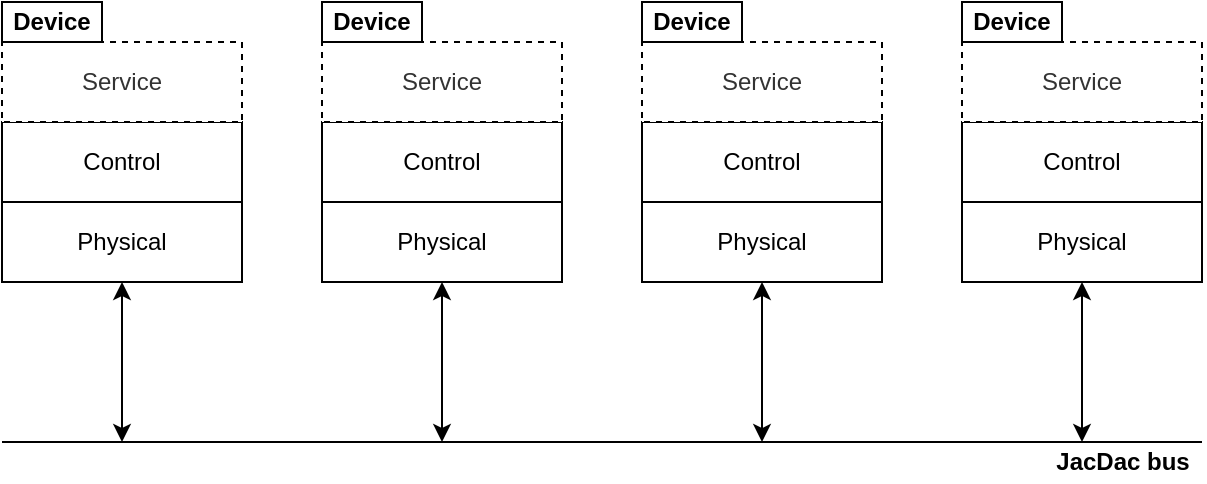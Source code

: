 <mxfile version="12.9.13" type="device"><diagram id="HprpYEN0h96NzXgQkXMR" name="Page-1"><mxGraphModel dx="1106" dy="844" grid="1" gridSize="10" guides="1" tooltips="1" connect="1" arrows="1" fold="1" page="1" pageScale="1" pageWidth="827" pageHeight="1169" math="0" shadow="0"><root><mxCell id="0"/><mxCell id="1" parent="0"/><mxCell id="oC9_E_OpvIaY7CJAQCDI-1" value="Physical" style="rounded=0;whiteSpace=wrap;html=1;" parent="1" vertex="1"><mxGeometry x="40" y="160" width="120" height="40" as="geometry"/></mxCell><mxCell id="oC9_E_OpvIaY7CJAQCDI-3" value="Control" style="rounded=0;whiteSpace=wrap;html=1;" parent="1" vertex="1"><mxGeometry x="40" y="120" width="120" height="40" as="geometry"/></mxCell><mxCell id="oC9_E_OpvIaY7CJAQCDI-4" value="Service" style="rounded=0;whiteSpace=wrap;html=1;dashed=1;fillColor=#FFFFFF;strokeColor=#000000;fontColor=#333333;" parent="1" vertex="1"><mxGeometry x="40" y="80" width="120" height="40" as="geometry"/></mxCell><mxCell id="oC9_E_OpvIaY7CJAQCDI-6" value="" style="endArrow=classic;startArrow=classic;html=1;entryX=0.5;entryY=1;entryDx=0;entryDy=0;" parent="1" target="oC9_E_OpvIaY7CJAQCDI-1" edge="1"><mxGeometry width="50" height="50" relative="1" as="geometry"><mxPoint x="100" y="280" as="sourcePoint"/><mxPoint x="150" y="280" as="targetPoint"/></mxGeometry></mxCell><mxCell id="oC9_E_OpvIaY7CJAQCDI-7" value="" style="endArrow=none;html=1;" parent="1" edge="1"><mxGeometry width="50" height="50" relative="1" as="geometry"><mxPoint x="40" y="280" as="sourcePoint"/><mxPoint x="640" y="280" as="targetPoint"/></mxGeometry></mxCell><mxCell id="oC9_E_OpvIaY7CJAQCDI-8" value="Physical" style="rounded=0;whiteSpace=wrap;html=1;" parent="1" vertex="1"><mxGeometry x="200" y="160" width="120" height="40" as="geometry"/></mxCell><mxCell id="oC9_E_OpvIaY7CJAQCDI-10" value="Control" style="rounded=0;whiteSpace=wrap;html=1;" parent="1" vertex="1"><mxGeometry x="200" y="120" width="120" height="40" as="geometry"/></mxCell><mxCell id="oC9_E_OpvIaY7CJAQCDI-11" value="Service" style="rounded=0;whiteSpace=wrap;html=1;dashed=1;fillColor=#FFFFFF;strokeColor=#000000;fontColor=#333333;" parent="1" vertex="1"><mxGeometry x="200" y="80" width="120" height="40" as="geometry"/></mxCell><mxCell id="oC9_E_OpvIaY7CJAQCDI-12" value="" style="endArrow=classic;startArrow=classic;html=1;entryX=0.5;entryY=1;entryDx=0;entryDy=0;" parent="1" target="oC9_E_OpvIaY7CJAQCDI-8" edge="1"><mxGeometry width="50" height="50" relative="1" as="geometry"><mxPoint x="260" y="280" as="sourcePoint"/><mxPoint x="310" y="280" as="targetPoint"/></mxGeometry></mxCell><mxCell id="oC9_E_OpvIaY7CJAQCDI-13" value="Physical" style="rounded=0;whiteSpace=wrap;html=1;" parent="1" vertex="1"><mxGeometry x="360" y="160" width="120" height="40" as="geometry"/></mxCell><mxCell id="oC9_E_OpvIaY7CJAQCDI-15" value="Control" style="rounded=0;whiteSpace=wrap;html=1;" parent="1" vertex="1"><mxGeometry x="360" y="120" width="120" height="40" as="geometry"/></mxCell><mxCell id="oC9_E_OpvIaY7CJAQCDI-16" value="Service" style="rounded=0;whiteSpace=wrap;html=1;dashed=1;fillColor=#FFFFFF;strokeColor=#000000;fontColor=#333333;" parent="1" vertex="1"><mxGeometry x="360" y="80" width="120" height="40" as="geometry"/></mxCell><mxCell id="oC9_E_OpvIaY7CJAQCDI-17" value="" style="endArrow=classic;startArrow=classic;html=1;entryX=0.5;entryY=1;entryDx=0;entryDy=0;" parent="1" target="oC9_E_OpvIaY7CJAQCDI-13" edge="1"><mxGeometry width="50" height="50" relative="1" as="geometry"><mxPoint x="420" y="280" as="sourcePoint"/><mxPoint x="470" y="280" as="targetPoint"/></mxGeometry></mxCell><mxCell id="oC9_E_OpvIaY7CJAQCDI-18" value="Physical" style="rounded=0;whiteSpace=wrap;html=1;" parent="1" vertex="1"><mxGeometry x="520" y="160" width="120" height="40" as="geometry"/></mxCell><mxCell id="oC9_E_OpvIaY7CJAQCDI-20" value="Control" style="rounded=0;whiteSpace=wrap;html=1;" parent="1" vertex="1"><mxGeometry x="520" y="120" width="120" height="40" as="geometry"/></mxCell><mxCell id="oC9_E_OpvIaY7CJAQCDI-21" value="Service" style="rounded=0;whiteSpace=wrap;html=1;dashed=1;fillColor=#FFFFFF;strokeColor=#000000;fontColor=#333333;" parent="1" vertex="1"><mxGeometry x="520" y="80" width="120" height="40" as="geometry"/></mxCell><mxCell id="oC9_E_OpvIaY7CJAQCDI-22" value="" style="endArrow=classic;startArrow=classic;html=1;entryX=0.5;entryY=1;entryDx=0;entryDy=0;" parent="1" target="oC9_E_OpvIaY7CJAQCDI-18" edge="1"><mxGeometry width="50" height="50" relative="1" as="geometry"><mxPoint x="580" y="280" as="sourcePoint"/><mxPoint x="630" y="280" as="targetPoint"/></mxGeometry></mxCell><mxCell id="oC9_E_OpvIaY7CJAQCDI-25" value="&lt;b&gt;JacDac bus&lt;/b&gt;" style="text;html=1;align=center;verticalAlign=middle;resizable=0;points=[];autosize=1;" parent="1" vertex="1"><mxGeometry x="560" y="280" width="80" height="20" as="geometry"/></mxCell><mxCell id="D-bKT_uzRyuQwDyzELZf-1" value="Device" style="rounded=0;whiteSpace=wrap;html=1;fontStyle=1" parent="1" vertex="1"><mxGeometry x="40" y="60" width="50" height="20" as="geometry"/></mxCell><mxCell id="D-bKT_uzRyuQwDyzELZf-2" value="Device" style="rounded=0;whiteSpace=wrap;html=1;fontStyle=1" parent="1" vertex="1"><mxGeometry x="200" y="60" width="50" height="20" as="geometry"/></mxCell><mxCell id="D-bKT_uzRyuQwDyzELZf-3" value="Device" style="rounded=0;whiteSpace=wrap;html=1;fontStyle=1" parent="1" vertex="1"><mxGeometry x="360" y="60" width="50" height="20" as="geometry"/></mxCell><mxCell id="D-bKT_uzRyuQwDyzELZf-4" value="Device" style="rounded=0;whiteSpace=wrap;html=1;fontStyle=1" parent="1" vertex="1"><mxGeometry x="520" y="60" width="50" height="20" as="geometry"/></mxCell></root></mxGraphModel></diagram></mxfile>